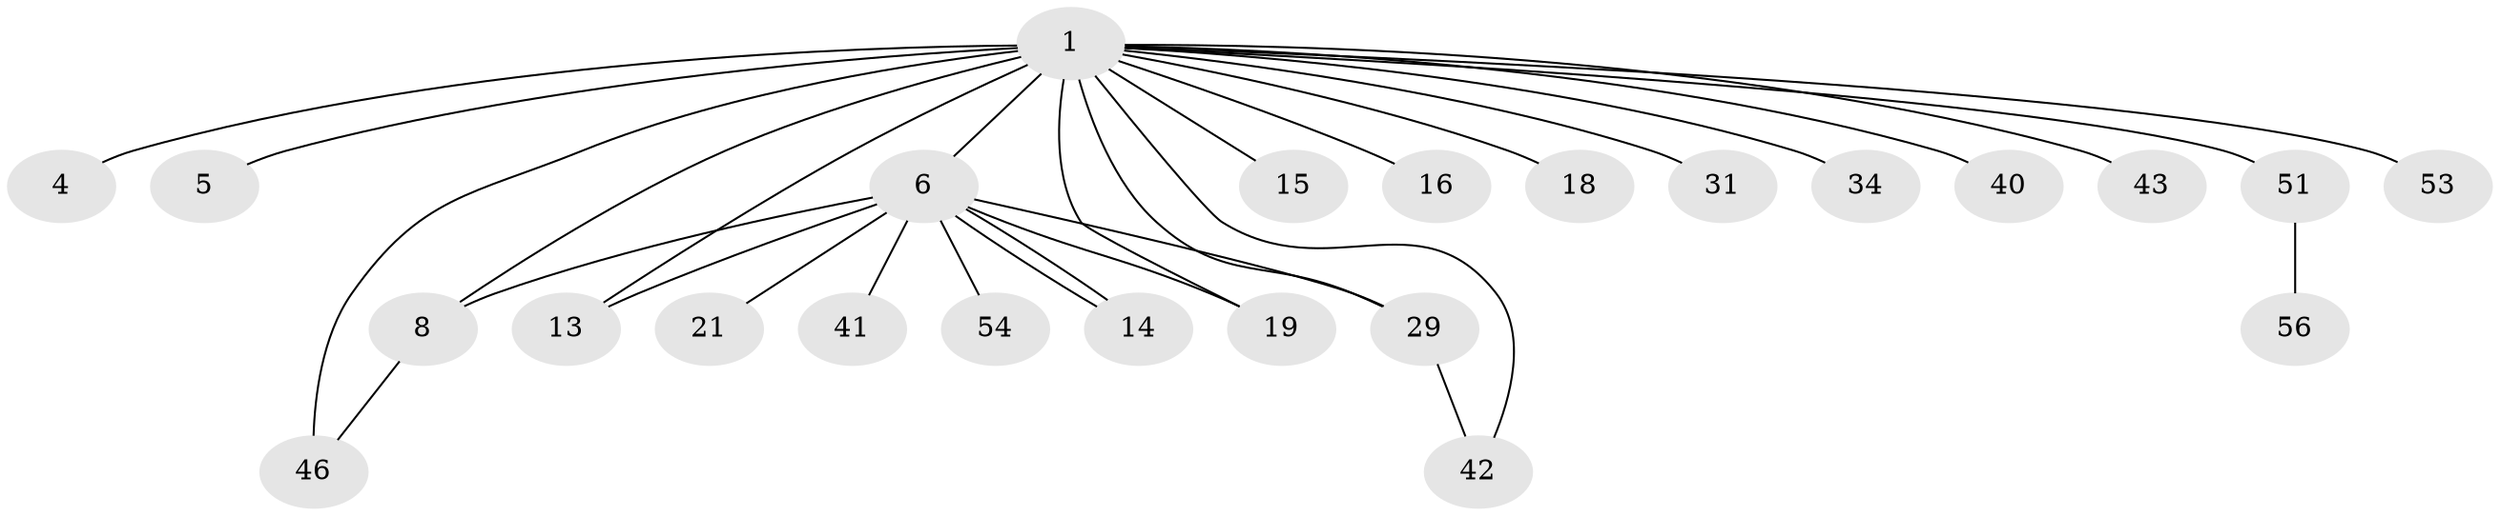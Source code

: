 // original degree distribution, {2: 0.26229508196721313, 11: 0.01639344262295082, 20: 0.01639344262295082, 3: 0.13114754098360656, 1: 0.47540983606557374, 12: 0.01639344262295082, 5: 0.01639344262295082, 8: 0.01639344262295082, 4: 0.03278688524590164, 9: 0.01639344262295082}
// Generated by graph-tools (version 1.1) at 2025/18/03/04/25 18:18:25]
// undirected, 24 vertices, 30 edges
graph export_dot {
graph [start="1"]
  node [color=gray90,style=filled];
  1 [super="+2"];
  4 [super="+45+48"];
  5;
  6 [super="+11+7+10+50+52+38+22"];
  8 [super="+28+49"];
  13;
  14 [super="+25"];
  15;
  16;
  18;
  19;
  21;
  29 [super="+47"];
  31 [super="+35+32"];
  34 [super="+36+39"];
  40;
  41;
  42 [super="+44"];
  43;
  46;
  51;
  53;
  54;
  56;
  1 -- 4;
  1 -- 5;
  1 -- 6 [weight=4];
  1 -- 8 [weight=2];
  1 -- 13;
  1 -- 15;
  1 -- 16;
  1 -- 18;
  1 -- 19;
  1 -- 29;
  1 -- 31 [weight=2];
  1 -- 34;
  1 -- 40;
  1 -- 42;
  1 -- 43;
  1 -- 46 [weight=2];
  1 -- 51;
  1 -- 53;
  6 -- 14;
  6 -- 14;
  6 -- 54;
  6 -- 21;
  6 -- 29;
  6 -- 19;
  6 -- 41;
  6 -- 13;
  6 -- 8;
  8 -- 46;
  29 -- 42;
  51 -- 56;
}
